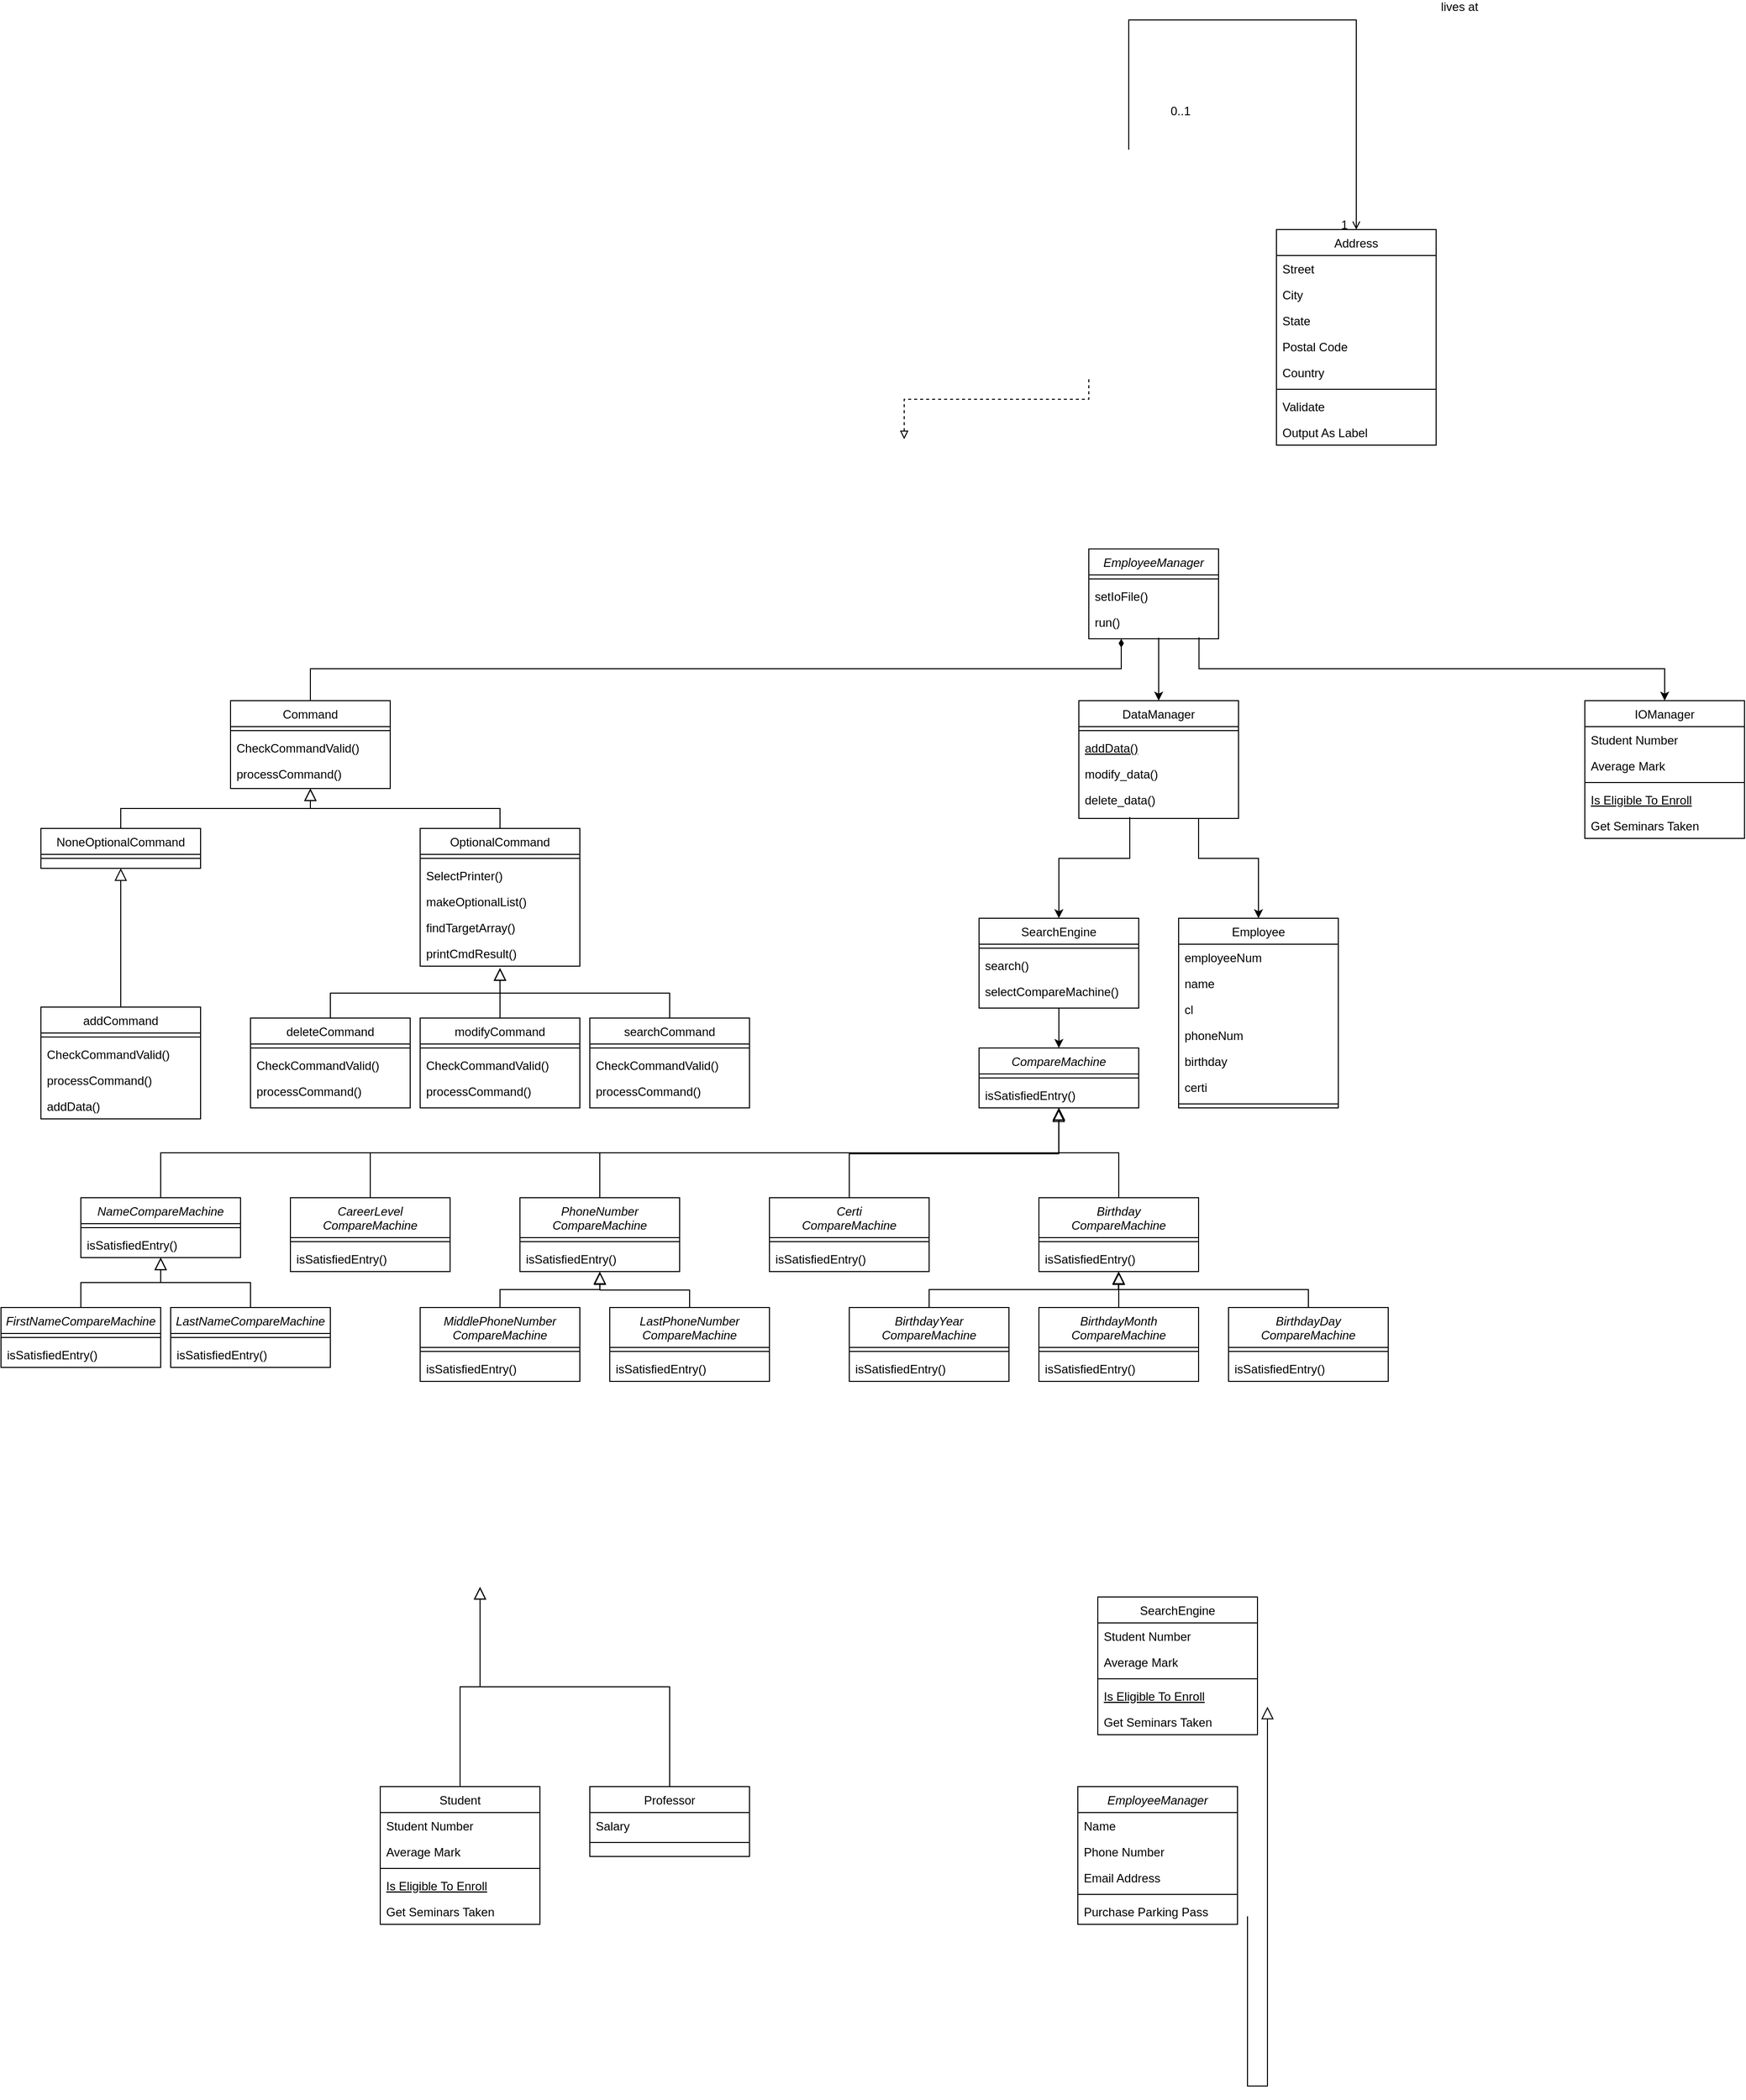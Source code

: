 <mxfile version="17.4.0" type="github">
  <diagram id="C5RBs43oDa-KdzZeNtuy" name="Page-1">
    <mxGraphModel dx="1916" dy="1925" grid="1" gridSize="10" guides="1" tooltips="1" connect="1" arrows="1" fold="1" page="1" pageScale="1" pageWidth="827" pageHeight="1169" math="0" shadow="0">
      <root>
        <mxCell id="WIyWlLk6GJQsqaUBKTNV-0" />
        <mxCell id="WIyWlLk6GJQsqaUBKTNV-1" parent="WIyWlLk6GJQsqaUBKTNV-0" />
        <mxCell id="zkfFHV4jXpPFQw0GAbJ--0" value="EmployeeManager" style="swimlane;fontStyle=2;align=center;verticalAlign=top;childLayout=stackLayout;horizontal=1;startSize=26;horizontalStack=0;resizeParent=1;resizeLast=0;collapsible=1;marginBottom=0;rounded=0;shadow=0;strokeWidth=1;" parent="WIyWlLk6GJQsqaUBKTNV-1" vertex="1">
          <mxGeometry x="330" y="30" width="130" height="90" as="geometry">
            <mxRectangle x="230" y="140" width="160" height="26" as="alternateBounds" />
          </mxGeometry>
        </mxCell>
        <mxCell id="zkfFHV4jXpPFQw0GAbJ--4" value="" style="line;html=1;strokeWidth=1;align=left;verticalAlign=middle;spacingTop=-1;spacingLeft=3;spacingRight=3;rotatable=0;labelPosition=right;points=[];portConstraint=eastwest;" parent="zkfFHV4jXpPFQw0GAbJ--0" vertex="1">
          <mxGeometry y="26" width="130" height="8" as="geometry" />
        </mxCell>
        <mxCell id="zkfFHV4jXpPFQw0GAbJ--5" value="setIoFile()" style="text;align=left;verticalAlign=top;spacingLeft=4;spacingRight=4;overflow=hidden;rotatable=0;points=[[0,0.5],[1,0.5]];portConstraint=eastwest;" parent="zkfFHV4jXpPFQw0GAbJ--0" vertex="1">
          <mxGeometry y="34" width="130" height="26" as="geometry" />
        </mxCell>
        <mxCell id="3yXJA0AE29DVSf2g3AmS-8" value="run()" style="text;align=left;verticalAlign=top;spacingLeft=4;spacingRight=4;overflow=hidden;rotatable=0;points=[[0,0.5],[1,0.5]];portConstraint=eastwest;" vertex="1" parent="zkfFHV4jXpPFQw0GAbJ--0">
          <mxGeometry y="60" width="130" height="26" as="geometry" />
        </mxCell>
        <mxCell id="zkfFHV4jXpPFQw0GAbJ--6" value="Command" style="swimlane;fontStyle=0;align=center;verticalAlign=top;childLayout=stackLayout;horizontal=1;startSize=26;horizontalStack=0;resizeParent=1;resizeLast=0;collapsible=1;marginBottom=0;rounded=0;shadow=0;strokeWidth=1;" parent="WIyWlLk6GJQsqaUBKTNV-1" vertex="1">
          <mxGeometry x="-530" y="182" width="160" height="88" as="geometry">
            <mxRectangle x="130" y="380" width="160" height="26" as="alternateBounds" />
          </mxGeometry>
        </mxCell>
        <mxCell id="zkfFHV4jXpPFQw0GAbJ--9" value="" style="line;html=1;strokeWidth=1;align=left;verticalAlign=middle;spacingTop=-1;spacingLeft=3;spacingRight=3;rotatable=0;labelPosition=right;points=[];portConstraint=eastwest;" parent="zkfFHV4jXpPFQw0GAbJ--6" vertex="1">
          <mxGeometry y="26" width="160" height="8" as="geometry" />
        </mxCell>
        <mxCell id="zkfFHV4jXpPFQw0GAbJ--10" value="CheckCommandValid()" style="text;align=left;verticalAlign=top;spacingLeft=4;spacingRight=4;overflow=hidden;rotatable=0;points=[[0,0.5],[1,0.5]];portConstraint=eastwest;fontStyle=0" parent="zkfFHV4jXpPFQw0GAbJ--6" vertex="1">
          <mxGeometry y="34" width="160" height="26" as="geometry" />
        </mxCell>
        <mxCell id="zkfFHV4jXpPFQw0GAbJ--11" value="processCommand()" style="text;align=left;verticalAlign=top;spacingLeft=4;spacingRight=4;overflow=hidden;rotatable=0;points=[[0,0.5],[1,0.5]];portConstraint=eastwest;" parent="zkfFHV4jXpPFQw0GAbJ--6" vertex="1">
          <mxGeometry y="60" width="160" height="26" as="geometry" />
        </mxCell>
        <mxCell id="zkfFHV4jXpPFQw0GAbJ--12" value="" style="endArrow=block;endSize=10;endFill=0;shadow=0;strokeWidth=1;rounded=0;edgeStyle=elbowEdgeStyle;elbow=vertical;" parent="WIyWlLk6GJQsqaUBKTNV-1" edge="1">
          <mxGeometry width="160" relative="1" as="geometry">
            <mxPoint x="489" y="1400" as="sourcePoint" />
            <mxPoint x="509" y="1190" as="targetPoint" />
            <Array as="points">
              <mxPoint x="169" y="1570" />
            </Array>
          </mxGeometry>
        </mxCell>
        <mxCell id="zkfFHV4jXpPFQw0GAbJ--16" value="" style="endArrow=diamondThin;endFill=1;shadow=0;strokeWidth=1;rounded=0;edgeStyle=elbowEdgeStyle;elbow=vertical;exitX=0.5;exitY=0;exitDx=0;exitDy=0;entryX=0.25;entryY=1;entryDx=0;entryDy=0;" parent="WIyWlLk6GJQsqaUBKTNV-1" source="zkfFHV4jXpPFQw0GAbJ--6" target="zkfFHV4jXpPFQw0GAbJ--0" edge="1">
          <mxGeometry width="160" relative="1" as="geometry">
            <mxPoint x="170" y="89" as="sourcePoint" />
            <mxPoint x="380" y="170" as="targetPoint" />
            <Array as="points">
              <mxPoint x="270" y="150" />
              <mxPoint x="400" y="180" />
            </Array>
          </mxGeometry>
        </mxCell>
        <mxCell id="zkfFHV4jXpPFQw0GAbJ--17" value="Address" style="swimlane;fontStyle=0;align=center;verticalAlign=top;childLayout=stackLayout;horizontal=1;startSize=26;horizontalStack=0;resizeParent=1;resizeLast=0;collapsible=1;marginBottom=0;rounded=0;shadow=0;strokeWidth=1;" parent="WIyWlLk6GJQsqaUBKTNV-1" vertex="1">
          <mxGeometry x="518" y="-290" width="160" height="216" as="geometry">
            <mxRectangle x="550" y="140" width="160" height="26" as="alternateBounds" />
          </mxGeometry>
        </mxCell>
        <mxCell id="zkfFHV4jXpPFQw0GAbJ--18" value="Street" style="text;align=left;verticalAlign=top;spacingLeft=4;spacingRight=4;overflow=hidden;rotatable=0;points=[[0,0.5],[1,0.5]];portConstraint=eastwest;" parent="zkfFHV4jXpPFQw0GAbJ--17" vertex="1">
          <mxGeometry y="26" width="160" height="26" as="geometry" />
        </mxCell>
        <mxCell id="zkfFHV4jXpPFQw0GAbJ--19" value="City" style="text;align=left;verticalAlign=top;spacingLeft=4;spacingRight=4;overflow=hidden;rotatable=0;points=[[0,0.5],[1,0.5]];portConstraint=eastwest;rounded=0;shadow=0;html=0;" parent="zkfFHV4jXpPFQw0GAbJ--17" vertex="1">
          <mxGeometry y="52" width="160" height="26" as="geometry" />
        </mxCell>
        <mxCell id="zkfFHV4jXpPFQw0GAbJ--20" value="State" style="text;align=left;verticalAlign=top;spacingLeft=4;spacingRight=4;overflow=hidden;rotatable=0;points=[[0,0.5],[1,0.5]];portConstraint=eastwest;rounded=0;shadow=0;html=0;" parent="zkfFHV4jXpPFQw0GAbJ--17" vertex="1">
          <mxGeometry y="78" width="160" height="26" as="geometry" />
        </mxCell>
        <mxCell id="zkfFHV4jXpPFQw0GAbJ--21" value="Postal Code" style="text;align=left;verticalAlign=top;spacingLeft=4;spacingRight=4;overflow=hidden;rotatable=0;points=[[0,0.5],[1,0.5]];portConstraint=eastwest;rounded=0;shadow=0;html=0;" parent="zkfFHV4jXpPFQw0GAbJ--17" vertex="1">
          <mxGeometry y="104" width="160" height="26" as="geometry" />
        </mxCell>
        <mxCell id="zkfFHV4jXpPFQw0GAbJ--22" value="Country" style="text;align=left;verticalAlign=top;spacingLeft=4;spacingRight=4;overflow=hidden;rotatable=0;points=[[0,0.5],[1,0.5]];portConstraint=eastwest;rounded=0;shadow=0;html=0;" parent="zkfFHV4jXpPFQw0GAbJ--17" vertex="1">
          <mxGeometry y="130" width="160" height="26" as="geometry" />
        </mxCell>
        <mxCell id="zkfFHV4jXpPFQw0GAbJ--23" value="" style="line;html=1;strokeWidth=1;align=left;verticalAlign=middle;spacingTop=-1;spacingLeft=3;spacingRight=3;rotatable=0;labelPosition=right;points=[];portConstraint=eastwest;" parent="zkfFHV4jXpPFQw0GAbJ--17" vertex="1">
          <mxGeometry y="156" width="160" height="8" as="geometry" />
        </mxCell>
        <mxCell id="zkfFHV4jXpPFQw0GAbJ--24" value="Validate" style="text;align=left;verticalAlign=top;spacingLeft=4;spacingRight=4;overflow=hidden;rotatable=0;points=[[0,0.5],[1,0.5]];portConstraint=eastwest;" parent="zkfFHV4jXpPFQw0GAbJ--17" vertex="1">
          <mxGeometry y="164" width="160" height="26" as="geometry" />
        </mxCell>
        <mxCell id="zkfFHV4jXpPFQw0GAbJ--25" value="Output As Label" style="text;align=left;verticalAlign=top;spacingLeft=4;spacingRight=4;overflow=hidden;rotatable=0;points=[[0,0.5],[1,0.5]];portConstraint=eastwest;" parent="zkfFHV4jXpPFQw0GAbJ--17" vertex="1">
          <mxGeometry y="190" width="160" height="26" as="geometry" />
        </mxCell>
        <mxCell id="zkfFHV4jXpPFQw0GAbJ--26" value="" style="endArrow=open;shadow=0;strokeWidth=1;rounded=0;endFill=1;edgeStyle=elbowEdgeStyle;elbow=vertical;" parent="WIyWlLk6GJQsqaUBKTNV-1" target="zkfFHV4jXpPFQw0GAbJ--17" edge="1">
          <mxGeometry x="0.5" y="41" relative="1" as="geometry">
            <mxPoint x="370" y="-370" as="sourcePoint" />
            <mxPoint x="550" y="-218" as="targetPoint" />
            <mxPoint x="-40" y="32" as="offset" />
            <Array as="points">
              <mxPoint x="470" y="-500" />
            </Array>
          </mxGeometry>
        </mxCell>
        <mxCell id="zkfFHV4jXpPFQw0GAbJ--27" value="0..1" style="resizable=0;align=left;verticalAlign=bottom;labelBackgroundColor=none;fontSize=12;" parent="zkfFHV4jXpPFQw0GAbJ--26" connectable="0" vertex="1">
          <mxGeometry x="-1" relative="1" as="geometry">
            <mxPoint x="40" y="-30" as="offset" />
          </mxGeometry>
        </mxCell>
        <mxCell id="zkfFHV4jXpPFQw0GAbJ--28" value="1" style="resizable=0;align=right;verticalAlign=bottom;labelBackgroundColor=none;fontSize=12;" parent="zkfFHV4jXpPFQw0GAbJ--26" connectable="0" vertex="1">
          <mxGeometry x="1" relative="1" as="geometry">
            <mxPoint x="-7" y="4" as="offset" />
          </mxGeometry>
        </mxCell>
        <mxCell id="zkfFHV4jXpPFQw0GAbJ--29" value="lives at" style="text;html=1;resizable=0;points=[];;align=center;verticalAlign=middle;labelBackgroundColor=none;rounded=0;shadow=0;strokeWidth=1;fontSize=12;" parent="zkfFHV4jXpPFQw0GAbJ--26" vertex="1" connectable="0">
          <mxGeometry x="0.5" y="49" relative="1" as="geometry">
            <mxPoint x="54" y="-81" as="offset" />
          </mxGeometry>
        </mxCell>
        <mxCell id="3yXJA0AE29DVSf2g3AmS-0" value="EmployeeManager" style="swimlane;fontStyle=2;align=center;verticalAlign=top;childLayout=stackLayout;horizontal=1;startSize=26;horizontalStack=0;resizeParent=1;resizeLast=0;collapsible=1;marginBottom=0;rounded=0;shadow=0;strokeWidth=1;" vertex="1" parent="WIyWlLk6GJQsqaUBKTNV-1">
          <mxGeometry x="319" y="1270" width="160" height="138" as="geometry">
            <mxRectangle x="230" y="140" width="160" height="26" as="alternateBounds" />
          </mxGeometry>
        </mxCell>
        <mxCell id="3yXJA0AE29DVSf2g3AmS-1" value="Name" style="text;align=left;verticalAlign=top;spacingLeft=4;spacingRight=4;overflow=hidden;rotatable=0;points=[[0,0.5],[1,0.5]];portConstraint=eastwest;" vertex="1" parent="3yXJA0AE29DVSf2g3AmS-0">
          <mxGeometry y="26" width="160" height="26" as="geometry" />
        </mxCell>
        <mxCell id="3yXJA0AE29DVSf2g3AmS-2" value="Phone Number" style="text;align=left;verticalAlign=top;spacingLeft=4;spacingRight=4;overflow=hidden;rotatable=0;points=[[0,0.5],[1,0.5]];portConstraint=eastwest;rounded=0;shadow=0;html=0;" vertex="1" parent="3yXJA0AE29DVSf2g3AmS-0">
          <mxGeometry y="52" width="160" height="26" as="geometry" />
        </mxCell>
        <mxCell id="3yXJA0AE29DVSf2g3AmS-3" value="Email Address" style="text;align=left;verticalAlign=top;spacingLeft=4;spacingRight=4;overflow=hidden;rotatable=0;points=[[0,0.5],[1,0.5]];portConstraint=eastwest;rounded=0;shadow=0;html=0;" vertex="1" parent="3yXJA0AE29DVSf2g3AmS-0">
          <mxGeometry y="78" width="160" height="26" as="geometry" />
        </mxCell>
        <mxCell id="3yXJA0AE29DVSf2g3AmS-4" value="" style="line;html=1;strokeWidth=1;align=left;verticalAlign=middle;spacingTop=-1;spacingLeft=3;spacingRight=3;rotatable=0;labelPosition=right;points=[];portConstraint=eastwest;" vertex="1" parent="3yXJA0AE29DVSf2g3AmS-0">
          <mxGeometry y="104" width="160" height="8" as="geometry" />
        </mxCell>
        <mxCell id="3yXJA0AE29DVSf2g3AmS-5" value="Purchase Parking Pass" style="text;align=left;verticalAlign=top;spacingLeft=4;spacingRight=4;overflow=hidden;rotatable=0;points=[[0,0.5],[1,0.5]];portConstraint=eastwest;" vertex="1" parent="3yXJA0AE29DVSf2g3AmS-0">
          <mxGeometry y="112" width="160" height="26" as="geometry" />
        </mxCell>
        <mxCell id="3yXJA0AE29DVSf2g3AmS-9" value="Student" style="swimlane;fontStyle=0;align=center;verticalAlign=top;childLayout=stackLayout;horizontal=1;startSize=26;horizontalStack=0;resizeParent=1;resizeLast=0;collapsible=1;marginBottom=0;rounded=0;shadow=0;strokeWidth=1;" vertex="1" parent="WIyWlLk6GJQsqaUBKTNV-1">
          <mxGeometry x="-380" y="1270" width="160" height="138" as="geometry">
            <mxRectangle x="130" y="380" width="160" height="26" as="alternateBounds" />
          </mxGeometry>
        </mxCell>
        <mxCell id="3yXJA0AE29DVSf2g3AmS-10" value="Student Number" style="text;align=left;verticalAlign=top;spacingLeft=4;spacingRight=4;overflow=hidden;rotatable=0;points=[[0,0.5],[1,0.5]];portConstraint=eastwest;" vertex="1" parent="3yXJA0AE29DVSf2g3AmS-9">
          <mxGeometry y="26" width="160" height="26" as="geometry" />
        </mxCell>
        <mxCell id="3yXJA0AE29DVSf2g3AmS-11" value="Average Mark" style="text;align=left;verticalAlign=top;spacingLeft=4;spacingRight=4;overflow=hidden;rotatable=0;points=[[0,0.5],[1,0.5]];portConstraint=eastwest;rounded=0;shadow=0;html=0;" vertex="1" parent="3yXJA0AE29DVSf2g3AmS-9">
          <mxGeometry y="52" width="160" height="26" as="geometry" />
        </mxCell>
        <mxCell id="3yXJA0AE29DVSf2g3AmS-12" value="" style="line;html=1;strokeWidth=1;align=left;verticalAlign=middle;spacingTop=-1;spacingLeft=3;spacingRight=3;rotatable=0;labelPosition=right;points=[];portConstraint=eastwest;" vertex="1" parent="3yXJA0AE29DVSf2g3AmS-9">
          <mxGeometry y="78" width="160" height="8" as="geometry" />
        </mxCell>
        <mxCell id="3yXJA0AE29DVSf2g3AmS-13" value="Is Eligible To Enroll" style="text;align=left;verticalAlign=top;spacingLeft=4;spacingRight=4;overflow=hidden;rotatable=0;points=[[0,0.5],[1,0.5]];portConstraint=eastwest;fontStyle=4" vertex="1" parent="3yXJA0AE29DVSf2g3AmS-9">
          <mxGeometry y="86" width="160" height="26" as="geometry" />
        </mxCell>
        <mxCell id="3yXJA0AE29DVSf2g3AmS-14" value="Get Seminars Taken" style="text;align=left;verticalAlign=top;spacingLeft=4;spacingRight=4;overflow=hidden;rotatable=0;points=[[0,0.5],[1,0.5]];portConstraint=eastwest;" vertex="1" parent="3yXJA0AE29DVSf2g3AmS-9">
          <mxGeometry y="112" width="160" height="26" as="geometry" />
        </mxCell>
        <mxCell id="3yXJA0AE29DVSf2g3AmS-15" value="" style="endArrow=block;endSize=10;endFill=0;shadow=0;strokeWidth=1;rounded=0;edgeStyle=elbowEdgeStyle;elbow=vertical;" edge="1" parent="WIyWlLk6GJQsqaUBKTNV-1" source="3yXJA0AE29DVSf2g3AmS-9">
          <mxGeometry width="160" relative="1" as="geometry">
            <mxPoint x="-300" y="1113" as="sourcePoint" />
            <mxPoint x="-280" y="1070" as="targetPoint" />
          </mxGeometry>
        </mxCell>
        <mxCell id="3yXJA0AE29DVSf2g3AmS-16" value="Professor" style="swimlane;fontStyle=0;align=center;verticalAlign=top;childLayout=stackLayout;horizontal=1;startSize=26;horizontalStack=0;resizeParent=1;resizeLast=0;collapsible=1;marginBottom=0;rounded=0;shadow=0;strokeWidth=1;" vertex="1" parent="WIyWlLk6GJQsqaUBKTNV-1">
          <mxGeometry x="-170" y="1270" width="160" height="70" as="geometry">
            <mxRectangle x="340" y="380" width="170" height="26" as="alternateBounds" />
          </mxGeometry>
        </mxCell>
        <mxCell id="3yXJA0AE29DVSf2g3AmS-17" value="Salary" style="text;align=left;verticalAlign=top;spacingLeft=4;spacingRight=4;overflow=hidden;rotatable=0;points=[[0,0.5],[1,0.5]];portConstraint=eastwest;" vertex="1" parent="3yXJA0AE29DVSf2g3AmS-16">
          <mxGeometry y="26" width="160" height="26" as="geometry" />
        </mxCell>
        <mxCell id="3yXJA0AE29DVSf2g3AmS-18" value="" style="line;html=1;strokeWidth=1;align=left;verticalAlign=middle;spacingTop=-1;spacingLeft=3;spacingRight=3;rotatable=0;labelPosition=right;points=[];portConstraint=eastwest;" vertex="1" parent="3yXJA0AE29DVSf2g3AmS-16">
          <mxGeometry y="52" width="160" height="8" as="geometry" />
        </mxCell>
        <mxCell id="3yXJA0AE29DVSf2g3AmS-19" value="" style="endArrow=block;endSize=10;endFill=0;shadow=0;strokeWidth=1;rounded=0;edgeStyle=elbowEdgeStyle;elbow=vertical;" edge="1" parent="WIyWlLk6GJQsqaUBKTNV-1" source="3yXJA0AE29DVSf2g3AmS-16">
          <mxGeometry width="160" relative="1" as="geometry">
            <mxPoint x="-290" y="1283" as="sourcePoint" />
            <mxPoint x="-280" y="1070" as="targetPoint" />
          </mxGeometry>
        </mxCell>
        <mxCell id="PLGEeOK_GL-T7CZXB95h-0" value="IOManager" style="swimlane;fontStyle=0;align=center;verticalAlign=top;childLayout=stackLayout;horizontal=1;startSize=26;horizontalStack=0;resizeParent=1;resizeLast=0;collapsible=1;marginBottom=0;rounded=0;shadow=0;strokeWidth=1;" vertex="1" parent="WIyWlLk6GJQsqaUBKTNV-1">
          <mxGeometry x="827" y="182" width="160" height="138" as="geometry">
            <mxRectangle x="130" y="380" width="160" height="26" as="alternateBounds" />
          </mxGeometry>
        </mxCell>
        <mxCell id="PLGEeOK_GL-T7CZXB95h-1" value="Student Number" style="text;align=left;verticalAlign=top;spacingLeft=4;spacingRight=4;overflow=hidden;rotatable=0;points=[[0,0.5],[1,0.5]];portConstraint=eastwest;" vertex="1" parent="PLGEeOK_GL-T7CZXB95h-0">
          <mxGeometry y="26" width="160" height="26" as="geometry" />
        </mxCell>
        <mxCell id="PLGEeOK_GL-T7CZXB95h-2" value="Average Mark" style="text;align=left;verticalAlign=top;spacingLeft=4;spacingRight=4;overflow=hidden;rotatable=0;points=[[0,0.5],[1,0.5]];portConstraint=eastwest;rounded=0;shadow=0;html=0;" vertex="1" parent="PLGEeOK_GL-T7CZXB95h-0">
          <mxGeometry y="52" width="160" height="26" as="geometry" />
        </mxCell>
        <mxCell id="PLGEeOK_GL-T7CZXB95h-3" value="" style="line;html=1;strokeWidth=1;align=left;verticalAlign=middle;spacingTop=-1;spacingLeft=3;spacingRight=3;rotatable=0;labelPosition=right;points=[];portConstraint=eastwest;" vertex="1" parent="PLGEeOK_GL-T7CZXB95h-0">
          <mxGeometry y="78" width="160" height="8" as="geometry" />
        </mxCell>
        <mxCell id="PLGEeOK_GL-T7CZXB95h-4" value="Is Eligible To Enroll" style="text;align=left;verticalAlign=top;spacingLeft=4;spacingRight=4;overflow=hidden;rotatable=0;points=[[0,0.5],[1,0.5]];portConstraint=eastwest;fontStyle=4" vertex="1" parent="PLGEeOK_GL-T7CZXB95h-0">
          <mxGeometry y="86" width="160" height="26" as="geometry" />
        </mxCell>
        <mxCell id="PLGEeOK_GL-T7CZXB95h-5" value="Get Seminars Taken" style="text;align=left;verticalAlign=top;spacingLeft=4;spacingRight=4;overflow=hidden;rotatable=0;points=[[0,0.5],[1,0.5]];portConstraint=eastwest;" vertex="1" parent="PLGEeOK_GL-T7CZXB95h-0">
          <mxGeometry y="112" width="160" height="26" as="geometry" />
        </mxCell>
        <mxCell id="PLGEeOK_GL-T7CZXB95h-6" value="DataManager" style="swimlane;fontStyle=0;align=center;verticalAlign=top;childLayout=stackLayout;horizontal=1;startSize=26;horizontalStack=0;resizeParent=1;resizeLast=0;collapsible=1;marginBottom=0;rounded=0;shadow=0;strokeWidth=1;" vertex="1" parent="WIyWlLk6GJQsqaUBKTNV-1">
          <mxGeometry x="320" y="182" width="160" height="118" as="geometry">
            <mxRectangle x="130" y="380" width="160" height="26" as="alternateBounds" />
          </mxGeometry>
        </mxCell>
        <mxCell id="PLGEeOK_GL-T7CZXB95h-9" value="" style="line;html=1;strokeWidth=1;align=left;verticalAlign=middle;spacingTop=-1;spacingLeft=3;spacingRight=3;rotatable=0;labelPosition=right;points=[];portConstraint=eastwest;" vertex="1" parent="PLGEeOK_GL-T7CZXB95h-6">
          <mxGeometry y="26" width="160" height="8" as="geometry" />
        </mxCell>
        <mxCell id="PLGEeOK_GL-T7CZXB95h-10" value="addData()" style="text;align=left;verticalAlign=top;spacingLeft=4;spacingRight=4;overflow=hidden;rotatable=0;points=[[0,0.5],[1,0.5]];portConstraint=eastwest;fontStyle=4" vertex="1" parent="PLGEeOK_GL-T7CZXB95h-6">
          <mxGeometry y="34" width="160" height="26" as="geometry" />
        </mxCell>
        <mxCell id="PLGEeOK_GL-T7CZXB95h-11" value="modify_data()" style="text;align=left;verticalAlign=top;spacingLeft=4;spacingRight=4;overflow=hidden;rotatable=0;points=[[0,0.5],[1,0.5]];portConstraint=eastwest;" vertex="1" parent="PLGEeOK_GL-T7CZXB95h-6">
          <mxGeometry y="60" width="160" height="26" as="geometry" />
        </mxCell>
        <mxCell id="PLGEeOK_GL-T7CZXB95h-89" value="delete_data()" style="text;align=left;verticalAlign=top;spacingLeft=4;spacingRight=4;overflow=hidden;rotatable=0;points=[[0,0.5],[1,0.5]];portConstraint=eastwest;" vertex="1" parent="PLGEeOK_GL-T7CZXB95h-6">
          <mxGeometry y="86" width="160" height="26" as="geometry" />
        </mxCell>
        <mxCell id="PLGEeOK_GL-T7CZXB95h-12" value="" style="endArrow=block;endFill=0;shadow=0;strokeWidth=1;rounded=0;edgeStyle=elbowEdgeStyle;elbow=vertical;dashed=1;exitX=0.5;exitY=1;exitDx=0;exitDy=0;entryX=0.5;entryY=0;entryDx=0;entryDy=0;" edge="1" parent="WIyWlLk6GJQsqaUBKTNV-1">
          <mxGeometry width="160" relative="1" as="geometry">
            <mxPoint x="330" y="-140" as="sourcePoint" />
            <mxPoint x="145" y="-80" as="targetPoint" />
            <Array as="points">
              <mxPoint x="235" y="-120" />
              <mxPoint x="205" y="-70" />
              <mxPoint x="335" y="-90" />
            </Array>
          </mxGeometry>
        </mxCell>
        <mxCell id="PLGEeOK_GL-T7CZXB95h-17" value="" style="endArrow=classic;endFill=1;shadow=0;strokeWidth=1;rounded=0;edgeStyle=elbowEdgeStyle;elbow=vertical;entryX=0.5;entryY=0;entryDx=0;entryDy=0;" edge="1" parent="WIyWlLk6GJQsqaUBKTNV-1" target="PLGEeOK_GL-T7CZXB95h-6">
          <mxGeometry width="160" relative="1" as="geometry">
            <mxPoint x="400" y="119" as="sourcePoint" />
            <mxPoint x="180" y="192" as="targetPoint" />
            <Array as="points">
              <mxPoint x="230" y="150" />
              <mxPoint x="410" y="190" />
            </Array>
          </mxGeometry>
        </mxCell>
        <mxCell id="PLGEeOK_GL-T7CZXB95h-18" value="" style="endArrow=classic;endFill=1;shadow=0;strokeWidth=1;rounded=0;edgeStyle=elbowEdgeStyle;elbow=vertical;entryX=0.5;entryY=0;entryDx=0;entryDy=0;exitX=0.849;exitY=1.103;exitDx=0;exitDy=0;exitPerimeter=0;" edge="1" parent="WIyWlLk6GJQsqaUBKTNV-1" source="3yXJA0AE29DVSf2g3AmS-8" target="PLGEeOK_GL-T7CZXB95h-0">
          <mxGeometry width="160" relative="1" as="geometry">
            <mxPoint x="372.5" y="130" as="sourcePoint" />
            <mxPoint x="180" y="192" as="targetPoint" />
            <Array as="points">
              <mxPoint x="550" y="150" />
              <mxPoint x="410" y="190" />
            </Array>
          </mxGeometry>
        </mxCell>
        <mxCell id="PLGEeOK_GL-T7CZXB95h-19" value="SearchEngine" style="swimlane;fontStyle=0;align=center;verticalAlign=top;childLayout=stackLayout;horizontal=1;startSize=26;horizontalStack=0;resizeParent=1;resizeLast=0;collapsible=1;marginBottom=0;rounded=0;shadow=0;strokeWidth=1;" vertex="1" parent="WIyWlLk6GJQsqaUBKTNV-1">
          <mxGeometry x="220" y="400" width="160" height="90" as="geometry">
            <mxRectangle x="130" y="380" width="160" height="26" as="alternateBounds" />
          </mxGeometry>
        </mxCell>
        <mxCell id="PLGEeOK_GL-T7CZXB95h-22" value="" style="line;html=1;strokeWidth=1;align=left;verticalAlign=middle;spacingTop=-1;spacingLeft=3;spacingRight=3;rotatable=0;labelPosition=right;points=[];portConstraint=eastwest;" vertex="1" parent="PLGEeOK_GL-T7CZXB95h-19">
          <mxGeometry y="26" width="160" height="8" as="geometry" />
        </mxCell>
        <mxCell id="PLGEeOK_GL-T7CZXB95h-23" value="search()" style="text;align=left;verticalAlign=top;spacingLeft=4;spacingRight=4;overflow=hidden;rotatable=0;points=[[0,0.5],[1,0.5]];portConstraint=eastwest;fontStyle=0" vertex="1" parent="PLGEeOK_GL-T7CZXB95h-19">
          <mxGeometry y="34" width="160" height="26" as="geometry" />
        </mxCell>
        <mxCell id="PLGEeOK_GL-T7CZXB95h-24" value="selectCompareMachine()" style="text;align=left;verticalAlign=top;spacingLeft=4;spacingRight=4;overflow=hidden;rotatable=0;points=[[0,0.5],[1,0.5]];portConstraint=eastwest;" vertex="1" parent="PLGEeOK_GL-T7CZXB95h-19">
          <mxGeometry y="60" width="160" height="26" as="geometry" />
        </mxCell>
        <mxCell id="PLGEeOK_GL-T7CZXB95h-25" value="Employee" style="swimlane;fontStyle=0;align=center;verticalAlign=top;childLayout=stackLayout;horizontal=1;startSize=26;horizontalStack=0;resizeParent=1;resizeLast=0;collapsible=1;marginBottom=0;rounded=0;shadow=0;strokeWidth=1;" vertex="1" parent="WIyWlLk6GJQsqaUBKTNV-1">
          <mxGeometry x="420" y="400" width="160" height="190" as="geometry">
            <mxRectangle x="130" y="380" width="160" height="26" as="alternateBounds" />
          </mxGeometry>
        </mxCell>
        <mxCell id="PLGEeOK_GL-T7CZXB95h-26" value="employeeNum" style="text;align=left;verticalAlign=top;spacingLeft=4;spacingRight=4;overflow=hidden;rotatable=0;points=[[0,0.5],[1,0.5]];portConstraint=eastwest;" vertex="1" parent="PLGEeOK_GL-T7CZXB95h-25">
          <mxGeometry y="26" width="160" height="26" as="geometry" />
        </mxCell>
        <mxCell id="PLGEeOK_GL-T7CZXB95h-27" value="name" style="text;align=left;verticalAlign=top;spacingLeft=4;spacingRight=4;overflow=hidden;rotatable=0;points=[[0,0.5],[1,0.5]];portConstraint=eastwest;rounded=0;shadow=0;html=0;" vertex="1" parent="PLGEeOK_GL-T7CZXB95h-25">
          <mxGeometry y="52" width="160" height="26" as="geometry" />
        </mxCell>
        <mxCell id="PLGEeOK_GL-T7CZXB95h-145" value="cl" style="text;align=left;verticalAlign=top;spacingLeft=4;spacingRight=4;overflow=hidden;rotatable=0;points=[[0,0.5],[1,0.5]];portConstraint=eastwest;rounded=0;shadow=0;html=0;" vertex="1" parent="PLGEeOK_GL-T7CZXB95h-25">
          <mxGeometry y="78" width="160" height="26" as="geometry" />
        </mxCell>
        <mxCell id="PLGEeOK_GL-T7CZXB95h-146" value="phoneNum" style="text;align=left;verticalAlign=top;spacingLeft=4;spacingRight=4;overflow=hidden;rotatable=0;points=[[0,0.5],[1,0.5]];portConstraint=eastwest;rounded=0;shadow=0;html=0;" vertex="1" parent="PLGEeOK_GL-T7CZXB95h-25">
          <mxGeometry y="104" width="160" height="26" as="geometry" />
        </mxCell>
        <mxCell id="PLGEeOK_GL-T7CZXB95h-147" value="birthday" style="text;align=left;verticalAlign=top;spacingLeft=4;spacingRight=4;overflow=hidden;rotatable=0;points=[[0,0.5],[1,0.5]];portConstraint=eastwest;rounded=0;shadow=0;html=0;" vertex="1" parent="PLGEeOK_GL-T7CZXB95h-25">
          <mxGeometry y="130" width="160" height="26" as="geometry" />
        </mxCell>
        <mxCell id="PLGEeOK_GL-T7CZXB95h-148" value="certi" style="text;align=left;verticalAlign=top;spacingLeft=4;spacingRight=4;overflow=hidden;rotatable=0;points=[[0,0.5],[1,0.5]];portConstraint=eastwest;rounded=0;shadow=0;html=0;" vertex="1" parent="PLGEeOK_GL-T7CZXB95h-25">
          <mxGeometry y="156" width="160" height="26" as="geometry" />
        </mxCell>
        <mxCell id="PLGEeOK_GL-T7CZXB95h-28" value="" style="line;html=1;strokeWidth=1;align=left;verticalAlign=middle;spacingTop=-1;spacingLeft=3;spacingRight=3;rotatable=0;labelPosition=right;points=[];portConstraint=eastwest;" vertex="1" parent="PLGEeOK_GL-T7CZXB95h-25">
          <mxGeometry y="182" width="160" height="8" as="geometry" />
        </mxCell>
        <mxCell id="PLGEeOK_GL-T7CZXB95h-31" value="NoneOptionalCommand" style="swimlane;fontStyle=0;align=center;verticalAlign=top;childLayout=stackLayout;horizontal=1;startSize=26;horizontalStack=0;resizeParent=1;resizeLast=0;collapsible=1;marginBottom=0;rounded=0;shadow=0;strokeWidth=1;" vertex="1" parent="WIyWlLk6GJQsqaUBKTNV-1">
          <mxGeometry x="-720" y="310" width="160" height="40" as="geometry">
            <mxRectangle x="130" y="380" width="160" height="26" as="alternateBounds" />
          </mxGeometry>
        </mxCell>
        <mxCell id="PLGEeOK_GL-T7CZXB95h-34" value="" style="line;html=1;strokeWidth=1;align=left;verticalAlign=middle;spacingTop=-1;spacingLeft=3;spacingRight=3;rotatable=0;labelPosition=right;points=[];portConstraint=eastwest;" vertex="1" parent="PLGEeOK_GL-T7CZXB95h-31">
          <mxGeometry y="26" width="160" height="8" as="geometry" />
        </mxCell>
        <mxCell id="PLGEeOK_GL-T7CZXB95h-37" value="OptionalCommand" style="swimlane;fontStyle=0;align=center;verticalAlign=top;childLayout=stackLayout;horizontal=1;startSize=26;horizontalStack=0;resizeParent=1;resizeLast=0;collapsible=1;marginBottom=0;rounded=0;shadow=0;strokeWidth=1;" vertex="1" parent="WIyWlLk6GJQsqaUBKTNV-1">
          <mxGeometry x="-340" y="310" width="160" height="138" as="geometry">
            <mxRectangle x="130" y="380" width="160" height="26" as="alternateBounds" />
          </mxGeometry>
        </mxCell>
        <mxCell id="PLGEeOK_GL-T7CZXB95h-40" value="" style="line;html=1;strokeWidth=1;align=left;verticalAlign=middle;spacingTop=-1;spacingLeft=3;spacingRight=3;rotatable=0;labelPosition=right;points=[];portConstraint=eastwest;" vertex="1" parent="PLGEeOK_GL-T7CZXB95h-37">
          <mxGeometry y="26" width="160" height="8" as="geometry" />
        </mxCell>
        <mxCell id="PLGEeOK_GL-T7CZXB95h-41" value="SelectPrinter()" style="text;align=left;verticalAlign=top;spacingLeft=4;spacingRight=4;overflow=hidden;rotatable=0;points=[[0,0.5],[1,0.5]];portConstraint=eastwest;fontStyle=0" vertex="1" parent="PLGEeOK_GL-T7CZXB95h-37">
          <mxGeometry y="34" width="160" height="26" as="geometry" />
        </mxCell>
        <mxCell id="PLGEeOK_GL-T7CZXB95h-42" value="makeOptionalList()" style="text;align=left;verticalAlign=top;spacingLeft=4;spacingRight=4;overflow=hidden;rotatable=0;points=[[0,0.5],[1,0.5]];portConstraint=eastwest;" vertex="1" parent="PLGEeOK_GL-T7CZXB95h-37">
          <mxGeometry y="60" width="160" height="26" as="geometry" />
        </mxCell>
        <mxCell id="PLGEeOK_GL-T7CZXB95h-45" value="findTargetArray()" style="text;align=left;verticalAlign=top;spacingLeft=4;spacingRight=4;overflow=hidden;rotatable=0;points=[[0,0.5],[1,0.5]];portConstraint=eastwest;" vertex="1" parent="PLGEeOK_GL-T7CZXB95h-37">
          <mxGeometry y="86" width="160" height="26" as="geometry" />
        </mxCell>
        <mxCell id="PLGEeOK_GL-T7CZXB95h-46" value="printCmdResult()" style="text;align=left;verticalAlign=top;spacingLeft=4;spacingRight=4;overflow=hidden;rotatable=0;points=[[0,0.5],[1,0.5]];portConstraint=eastwest;" vertex="1" parent="PLGEeOK_GL-T7CZXB95h-37">
          <mxGeometry y="112" width="160" height="26" as="geometry" />
        </mxCell>
        <mxCell id="PLGEeOK_GL-T7CZXB95h-47" value="" style="endArrow=block;endSize=10;endFill=0;shadow=0;strokeWidth=1;rounded=0;edgeStyle=elbowEdgeStyle;elbow=vertical;entryX=0.5;entryY=1;entryDx=0;entryDy=0;exitX=0.5;exitY=0;exitDx=0;exitDy=0;" edge="1" parent="WIyWlLk6GJQsqaUBKTNV-1" source="PLGEeOK_GL-T7CZXB95h-31" target="zkfFHV4jXpPFQw0GAbJ--6">
          <mxGeometry width="160" relative="1" as="geometry">
            <mxPoint x="130" y="800" as="sourcePoint" />
            <mxPoint x="150" y="590" as="targetPoint" />
          </mxGeometry>
        </mxCell>
        <mxCell id="PLGEeOK_GL-T7CZXB95h-48" value="" style="endArrow=block;endSize=10;endFill=0;shadow=0;strokeWidth=1;rounded=0;edgeStyle=elbowEdgeStyle;elbow=vertical;exitX=0.5;exitY=0;exitDx=0;exitDy=0;" edge="1" parent="WIyWlLk6GJQsqaUBKTNV-1" source="PLGEeOK_GL-T7CZXB95h-37">
          <mxGeometry width="160" relative="1" as="geometry">
            <mxPoint x="-560" y="320" as="sourcePoint" />
            <mxPoint x="-450" y="270" as="targetPoint" />
          </mxGeometry>
        </mxCell>
        <mxCell id="PLGEeOK_GL-T7CZXB95h-49" value="SearchEngine" style="swimlane;fontStyle=0;align=center;verticalAlign=top;childLayout=stackLayout;horizontal=1;startSize=26;horizontalStack=0;resizeParent=1;resizeLast=0;collapsible=1;marginBottom=0;rounded=0;shadow=0;strokeWidth=1;" vertex="1" parent="WIyWlLk6GJQsqaUBKTNV-1">
          <mxGeometry x="339" y="1080" width="160" height="138" as="geometry">
            <mxRectangle x="130" y="380" width="160" height="26" as="alternateBounds" />
          </mxGeometry>
        </mxCell>
        <mxCell id="PLGEeOK_GL-T7CZXB95h-50" value="Student Number" style="text;align=left;verticalAlign=top;spacingLeft=4;spacingRight=4;overflow=hidden;rotatable=0;points=[[0,0.5],[1,0.5]];portConstraint=eastwest;" vertex="1" parent="PLGEeOK_GL-T7CZXB95h-49">
          <mxGeometry y="26" width="160" height="26" as="geometry" />
        </mxCell>
        <mxCell id="PLGEeOK_GL-T7CZXB95h-51" value="Average Mark" style="text;align=left;verticalAlign=top;spacingLeft=4;spacingRight=4;overflow=hidden;rotatable=0;points=[[0,0.5],[1,0.5]];portConstraint=eastwest;rounded=0;shadow=0;html=0;" vertex="1" parent="PLGEeOK_GL-T7CZXB95h-49">
          <mxGeometry y="52" width="160" height="26" as="geometry" />
        </mxCell>
        <mxCell id="PLGEeOK_GL-T7CZXB95h-52" value="" style="line;html=1;strokeWidth=1;align=left;verticalAlign=middle;spacingTop=-1;spacingLeft=3;spacingRight=3;rotatable=0;labelPosition=right;points=[];portConstraint=eastwest;" vertex="1" parent="PLGEeOK_GL-T7CZXB95h-49">
          <mxGeometry y="78" width="160" height="8" as="geometry" />
        </mxCell>
        <mxCell id="PLGEeOK_GL-T7CZXB95h-53" value="Is Eligible To Enroll" style="text;align=left;verticalAlign=top;spacingLeft=4;spacingRight=4;overflow=hidden;rotatable=0;points=[[0,0.5],[1,0.5]];portConstraint=eastwest;fontStyle=4" vertex="1" parent="PLGEeOK_GL-T7CZXB95h-49">
          <mxGeometry y="86" width="160" height="26" as="geometry" />
        </mxCell>
        <mxCell id="PLGEeOK_GL-T7CZXB95h-54" value="Get Seminars Taken" style="text;align=left;verticalAlign=top;spacingLeft=4;spacingRight=4;overflow=hidden;rotatable=0;points=[[0,0.5],[1,0.5]];portConstraint=eastwest;" vertex="1" parent="PLGEeOK_GL-T7CZXB95h-49">
          <mxGeometry y="112" width="160" height="26" as="geometry" />
        </mxCell>
        <mxCell id="PLGEeOK_GL-T7CZXB95h-55" value="addCommand" style="swimlane;fontStyle=0;align=center;verticalAlign=top;childLayout=stackLayout;horizontal=1;startSize=26;horizontalStack=0;resizeParent=1;resizeLast=0;collapsible=1;marginBottom=0;rounded=0;shadow=0;strokeWidth=1;" vertex="1" parent="WIyWlLk6GJQsqaUBKTNV-1">
          <mxGeometry x="-720" y="489" width="160" height="112" as="geometry">
            <mxRectangle x="130" y="380" width="160" height="26" as="alternateBounds" />
          </mxGeometry>
        </mxCell>
        <mxCell id="PLGEeOK_GL-T7CZXB95h-58" value="" style="line;html=1;strokeWidth=1;align=left;verticalAlign=middle;spacingTop=-1;spacingLeft=3;spacingRight=3;rotatable=0;labelPosition=right;points=[];portConstraint=eastwest;" vertex="1" parent="PLGEeOK_GL-T7CZXB95h-55">
          <mxGeometry y="26" width="160" height="8" as="geometry" />
        </mxCell>
        <mxCell id="PLGEeOK_GL-T7CZXB95h-68" value="CheckCommandValid()" style="text;align=left;verticalAlign=top;spacingLeft=4;spacingRight=4;overflow=hidden;rotatable=0;points=[[0,0.5],[1,0.5]];portConstraint=eastwest;" vertex="1" parent="PLGEeOK_GL-T7CZXB95h-55">
          <mxGeometry y="34" width="160" height="26" as="geometry" />
        </mxCell>
        <mxCell id="PLGEeOK_GL-T7CZXB95h-69" value="processCommand()" style="text;align=left;verticalAlign=top;spacingLeft=4;spacingRight=4;overflow=hidden;rotatable=0;points=[[0,0.5],[1,0.5]];portConstraint=eastwest;" vertex="1" parent="PLGEeOK_GL-T7CZXB95h-55">
          <mxGeometry y="60" width="160" height="26" as="geometry" />
        </mxCell>
        <mxCell id="PLGEeOK_GL-T7CZXB95h-59" value="addData()" style="text;align=left;verticalAlign=top;spacingLeft=4;spacingRight=4;overflow=hidden;rotatable=0;points=[[0,0.5],[1,0.5]];portConstraint=eastwest;fontStyle=0" vertex="1" parent="PLGEeOK_GL-T7CZXB95h-55">
          <mxGeometry y="86" width="160" height="26" as="geometry" />
        </mxCell>
        <mxCell id="PLGEeOK_GL-T7CZXB95h-61" value="deleteCommand" style="swimlane;fontStyle=0;align=center;verticalAlign=top;childLayout=stackLayout;horizontal=1;startSize=26;horizontalStack=0;resizeParent=1;resizeLast=0;collapsible=1;marginBottom=0;rounded=0;shadow=0;strokeWidth=1;" vertex="1" parent="WIyWlLk6GJQsqaUBKTNV-1">
          <mxGeometry x="-510" y="500" width="160" height="90" as="geometry">
            <mxRectangle x="130" y="380" width="160" height="26" as="alternateBounds" />
          </mxGeometry>
        </mxCell>
        <mxCell id="PLGEeOK_GL-T7CZXB95h-64" value="" style="line;html=1;strokeWidth=1;align=left;verticalAlign=middle;spacingTop=-1;spacingLeft=3;spacingRight=3;rotatable=0;labelPosition=right;points=[];portConstraint=eastwest;" vertex="1" parent="PLGEeOK_GL-T7CZXB95h-61">
          <mxGeometry y="26" width="160" height="8" as="geometry" />
        </mxCell>
        <mxCell id="PLGEeOK_GL-T7CZXB95h-66" value="CheckCommandValid()" style="text;align=left;verticalAlign=top;spacingLeft=4;spacingRight=4;overflow=hidden;rotatable=0;points=[[0,0.5],[1,0.5]];portConstraint=eastwest;" vertex="1" parent="PLGEeOK_GL-T7CZXB95h-61">
          <mxGeometry y="34" width="160" height="26" as="geometry" />
        </mxCell>
        <mxCell id="PLGEeOK_GL-T7CZXB95h-67" value="processCommand()" style="text;align=left;verticalAlign=top;spacingLeft=4;spacingRight=4;overflow=hidden;rotatable=0;points=[[0,0.5],[1,0.5]];portConstraint=eastwest;" vertex="1" parent="PLGEeOK_GL-T7CZXB95h-61">
          <mxGeometry y="60" width="160" height="26" as="geometry" />
        </mxCell>
        <mxCell id="PLGEeOK_GL-T7CZXB95h-70" value="modifyCommand" style="swimlane;fontStyle=0;align=center;verticalAlign=top;childLayout=stackLayout;horizontal=1;startSize=26;horizontalStack=0;resizeParent=1;resizeLast=0;collapsible=1;marginBottom=0;rounded=0;shadow=0;strokeWidth=1;" vertex="1" parent="WIyWlLk6GJQsqaUBKTNV-1">
          <mxGeometry x="-340" y="500" width="160" height="90" as="geometry">
            <mxRectangle x="130" y="380" width="160" height="26" as="alternateBounds" />
          </mxGeometry>
        </mxCell>
        <mxCell id="PLGEeOK_GL-T7CZXB95h-71" value="" style="line;html=1;strokeWidth=1;align=left;verticalAlign=middle;spacingTop=-1;spacingLeft=3;spacingRight=3;rotatable=0;labelPosition=right;points=[];portConstraint=eastwest;" vertex="1" parent="PLGEeOK_GL-T7CZXB95h-70">
          <mxGeometry y="26" width="160" height="8" as="geometry" />
        </mxCell>
        <mxCell id="PLGEeOK_GL-T7CZXB95h-72" value="CheckCommandValid()" style="text;align=left;verticalAlign=top;spacingLeft=4;spacingRight=4;overflow=hidden;rotatable=0;points=[[0,0.5],[1,0.5]];portConstraint=eastwest;" vertex="1" parent="PLGEeOK_GL-T7CZXB95h-70">
          <mxGeometry y="34" width="160" height="26" as="geometry" />
        </mxCell>
        <mxCell id="PLGEeOK_GL-T7CZXB95h-73" value="processCommand()" style="text;align=left;verticalAlign=top;spacingLeft=4;spacingRight=4;overflow=hidden;rotatable=0;points=[[0,0.5],[1,0.5]];portConstraint=eastwest;" vertex="1" parent="PLGEeOK_GL-T7CZXB95h-70">
          <mxGeometry y="60" width="160" height="26" as="geometry" />
        </mxCell>
        <mxCell id="PLGEeOK_GL-T7CZXB95h-74" value="searchCommand" style="swimlane;fontStyle=0;align=center;verticalAlign=top;childLayout=stackLayout;horizontal=1;startSize=26;horizontalStack=0;resizeParent=1;resizeLast=0;collapsible=1;marginBottom=0;rounded=0;shadow=0;strokeWidth=1;" vertex="1" parent="WIyWlLk6GJQsqaUBKTNV-1">
          <mxGeometry x="-170" y="500" width="160" height="90" as="geometry">
            <mxRectangle x="130" y="380" width="160" height="26" as="alternateBounds" />
          </mxGeometry>
        </mxCell>
        <mxCell id="PLGEeOK_GL-T7CZXB95h-75" value="" style="line;html=1;strokeWidth=1;align=left;verticalAlign=middle;spacingTop=-1;spacingLeft=3;spacingRight=3;rotatable=0;labelPosition=right;points=[];portConstraint=eastwest;" vertex="1" parent="PLGEeOK_GL-T7CZXB95h-74">
          <mxGeometry y="26" width="160" height="8" as="geometry" />
        </mxCell>
        <mxCell id="PLGEeOK_GL-T7CZXB95h-76" value="CheckCommandValid()" style="text;align=left;verticalAlign=top;spacingLeft=4;spacingRight=4;overflow=hidden;rotatable=0;points=[[0,0.5],[1,0.5]];portConstraint=eastwest;" vertex="1" parent="PLGEeOK_GL-T7CZXB95h-74">
          <mxGeometry y="34" width="160" height="26" as="geometry" />
        </mxCell>
        <mxCell id="PLGEeOK_GL-T7CZXB95h-77" value="processCommand()" style="text;align=left;verticalAlign=top;spacingLeft=4;spacingRight=4;overflow=hidden;rotatable=0;points=[[0,0.5],[1,0.5]];portConstraint=eastwest;" vertex="1" parent="PLGEeOK_GL-T7CZXB95h-74">
          <mxGeometry y="60" width="160" height="26" as="geometry" />
        </mxCell>
        <mxCell id="PLGEeOK_GL-T7CZXB95h-78" value="" style="endArrow=block;endSize=10;endFill=0;shadow=0;strokeWidth=1;rounded=0;edgeStyle=elbowEdgeStyle;elbow=vertical;exitX=0.5;exitY=0;exitDx=0;exitDy=0;" edge="1" parent="WIyWlLk6GJQsqaUBKTNV-1" source="PLGEeOK_GL-T7CZXB95h-74">
          <mxGeometry width="160" relative="1" as="geometry">
            <mxPoint x="-250" y="320" as="sourcePoint" />
            <mxPoint x="-260" y="450" as="targetPoint" />
          </mxGeometry>
        </mxCell>
        <mxCell id="PLGEeOK_GL-T7CZXB95h-79" value="" style="endArrow=block;endSize=10;endFill=0;shadow=0;strokeWidth=1;rounded=0;edgeStyle=elbowEdgeStyle;elbow=vertical;exitX=0.5;exitY=0;exitDx=0;exitDy=0;" edge="1" parent="WIyWlLk6GJQsqaUBKTNV-1" source="PLGEeOK_GL-T7CZXB95h-70">
          <mxGeometry width="160" relative="1" as="geometry">
            <mxPoint x="-80" y="510" as="sourcePoint" />
            <mxPoint x="-260" y="450" as="targetPoint" />
          </mxGeometry>
        </mxCell>
        <mxCell id="PLGEeOK_GL-T7CZXB95h-80" value="" style="endArrow=block;endSize=10;endFill=0;shadow=0;strokeWidth=1;rounded=0;edgeStyle=elbowEdgeStyle;elbow=vertical;exitX=0.5;exitY=0;exitDx=0;exitDy=0;" edge="1" parent="WIyWlLk6GJQsqaUBKTNV-1" source="PLGEeOK_GL-T7CZXB95h-61">
          <mxGeometry width="160" relative="1" as="geometry">
            <mxPoint x="-340" y="490" as="sourcePoint" />
            <mxPoint x="-260" y="450" as="targetPoint" />
          </mxGeometry>
        </mxCell>
        <mxCell id="PLGEeOK_GL-T7CZXB95h-81" value="" style="endArrow=block;endSize=10;endFill=0;shadow=0;strokeWidth=1;rounded=0;edgeStyle=elbowEdgeStyle;elbow=vertical;exitX=0.5;exitY=0;exitDx=0;exitDy=0;entryX=0.5;entryY=1;entryDx=0;entryDy=0;" edge="1" parent="WIyWlLk6GJQsqaUBKTNV-1" source="PLGEeOK_GL-T7CZXB95h-55" target="PLGEeOK_GL-T7CZXB95h-31">
          <mxGeometry width="160" relative="1" as="geometry">
            <mxPoint x="-420" y="510" as="sourcePoint" />
            <mxPoint x="-250" y="460" as="targetPoint" />
          </mxGeometry>
        </mxCell>
        <mxCell id="PLGEeOK_GL-T7CZXB95h-82" value="CompareMachine" style="swimlane;fontStyle=2;align=center;verticalAlign=top;childLayout=stackLayout;horizontal=1;startSize=26;horizontalStack=0;resizeParent=1;resizeLast=0;collapsible=1;marginBottom=0;rounded=0;shadow=0;strokeWidth=1;" vertex="1" parent="WIyWlLk6GJQsqaUBKTNV-1">
          <mxGeometry x="220" y="530" width="160" height="60" as="geometry">
            <mxRectangle x="230" y="140" width="160" height="26" as="alternateBounds" />
          </mxGeometry>
        </mxCell>
        <mxCell id="PLGEeOK_GL-T7CZXB95h-86" value="" style="line;html=1;strokeWidth=1;align=left;verticalAlign=middle;spacingTop=-1;spacingLeft=3;spacingRight=3;rotatable=0;labelPosition=right;points=[];portConstraint=eastwest;" vertex="1" parent="PLGEeOK_GL-T7CZXB95h-82">
          <mxGeometry y="26" width="160" height="8" as="geometry" />
        </mxCell>
        <mxCell id="PLGEeOK_GL-T7CZXB95h-87" value="isSatisfiedEntry()" style="text;align=left;verticalAlign=top;spacingLeft=4;spacingRight=4;overflow=hidden;rotatable=0;points=[[0,0.5],[1,0.5]];portConstraint=eastwest;" vertex="1" parent="PLGEeOK_GL-T7CZXB95h-82">
          <mxGeometry y="34" width="160" height="26" as="geometry" />
        </mxCell>
        <mxCell id="PLGEeOK_GL-T7CZXB95h-88" value="" style="endArrow=classic;endFill=1;shadow=0;strokeWidth=1;rounded=0;edgeStyle=elbowEdgeStyle;elbow=vertical;exitX=0.5;exitY=1;exitDx=0;exitDy=0;entryX=0.5;entryY=0;entryDx=0;entryDy=0;" edge="1" parent="WIyWlLk6GJQsqaUBKTNV-1" source="PLGEeOK_GL-T7CZXB95h-19" target="PLGEeOK_GL-T7CZXB95h-82">
          <mxGeometry width="160" relative="1" as="geometry">
            <mxPoint x="430" y="159" as="sourcePoint" />
            <mxPoint x="410" y="660" as="targetPoint" />
            <Array as="points">
              <mxPoint x="310" y="510" />
            </Array>
          </mxGeometry>
        </mxCell>
        <mxCell id="PLGEeOK_GL-T7CZXB95h-90" value="NameCompareMachine" style="swimlane;fontStyle=2;align=center;verticalAlign=top;childLayout=stackLayout;horizontal=1;startSize=26;horizontalStack=0;resizeParent=1;resizeLast=0;collapsible=1;marginBottom=0;rounded=0;shadow=0;strokeWidth=1;" vertex="1" parent="WIyWlLk6GJQsqaUBKTNV-1">
          <mxGeometry x="-680" y="680" width="160" height="60" as="geometry">
            <mxRectangle x="230" y="140" width="160" height="26" as="alternateBounds" />
          </mxGeometry>
        </mxCell>
        <mxCell id="PLGEeOK_GL-T7CZXB95h-91" value="" style="line;html=1;strokeWidth=1;align=left;verticalAlign=middle;spacingTop=-1;spacingLeft=3;spacingRight=3;rotatable=0;labelPosition=right;points=[];portConstraint=eastwest;" vertex="1" parent="PLGEeOK_GL-T7CZXB95h-90">
          <mxGeometry y="26" width="160" height="8" as="geometry" />
        </mxCell>
        <mxCell id="PLGEeOK_GL-T7CZXB95h-92" value="isSatisfiedEntry()" style="text;align=left;verticalAlign=top;spacingLeft=4;spacingRight=4;overflow=hidden;rotatable=0;points=[[0,0.5],[1,0.5]];portConstraint=eastwest;" vertex="1" parent="PLGEeOK_GL-T7CZXB95h-90">
          <mxGeometry y="34" width="160" height="26" as="geometry" />
        </mxCell>
        <mxCell id="PLGEeOK_GL-T7CZXB95h-93" value="FirstNameCompareMachine" style="swimlane;fontStyle=2;align=center;verticalAlign=top;childLayout=stackLayout;horizontal=1;startSize=26;horizontalStack=0;resizeParent=1;resizeLast=0;collapsible=1;marginBottom=0;rounded=0;shadow=0;strokeWidth=1;" vertex="1" parent="WIyWlLk6GJQsqaUBKTNV-1">
          <mxGeometry x="-760" y="790" width="160" height="60" as="geometry">
            <mxRectangle x="230" y="140" width="160" height="26" as="alternateBounds" />
          </mxGeometry>
        </mxCell>
        <mxCell id="PLGEeOK_GL-T7CZXB95h-94" value="" style="line;html=1;strokeWidth=1;align=left;verticalAlign=middle;spacingTop=-1;spacingLeft=3;spacingRight=3;rotatable=0;labelPosition=right;points=[];portConstraint=eastwest;" vertex="1" parent="PLGEeOK_GL-T7CZXB95h-93">
          <mxGeometry y="26" width="160" height="8" as="geometry" />
        </mxCell>
        <mxCell id="PLGEeOK_GL-T7CZXB95h-95" value="isSatisfiedEntry()" style="text;align=left;verticalAlign=top;spacingLeft=4;spacingRight=4;overflow=hidden;rotatable=0;points=[[0,0.5],[1,0.5]];portConstraint=eastwest;" vertex="1" parent="PLGEeOK_GL-T7CZXB95h-93">
          <mxGeometry y="34" width="160" height="26" as="geometry" />
        </mxCell>
        <mxCell id="PLGEeOK_GL-T7CZXB95h-96" value="LastNameCompareMachine" style="swimlane;fontStyle=2;align=center;verticalAlign=top;childLayout=stackLayout;horizontal=1;startSize=26;horizontalStack=0;resizeParent=1;resizeLast=0;collapsible=1;marginBottom=0;rounded=0;shadow=0;strokeWidth=1;" vertex="1" parent="WIyWlLk6GJQsqaUBKTNV-1">
          <mxGeometry x="-590" y="790" width="160" height="60" as="geometry">
            <mxRectangle x="230" y="140" width="160" height="26" as="alternateBounds" />
          </mxGeometry>
        </mxCell>
        <mxCell id="PLGEeOK_GL-T7CZXB95h-97" value="" style="line;html=1;strokeWidth=1;align=left;verticalAlign=middle;spacingTop=-1;spacingLeft=3;spacingRight=3;rotatable=0;labelPosition=right;points=[];portConstraint=eastwest;" vertex="1" parent="PLGEeOK_GL-T7CZXB95h-96">
          <mxGeometry y="26" width="160" height="8" as="geometry" />
        </mxCell>
        <mxCell id="PLGEeOK_GL-T7CZXB95h-98" value="isSatisfiedEntry()" style="text;align=left;verticalAlign=top;spacingLeft=4;spacingRight=4;overflow=hidden;rotatable=0;points=[[0,0.5],[1,0.5]];portConstraint=eastwest;" vertex="1" parent="PLGEeOK_GL-T7CZXB95h-96">
          <mxGeometry y="34" width="160" height="26" as="geometry" />
        </mxCell>
        <mxCell id="PLGEeOK_GL-T7CZXB95h-99" value="" style="endArrow=block;endSize=10;endFill=0;shadow=0;strokeWidth=1;rounded=0;edgeStyle=elbowEdgeStyle;elbow=vertical;exitX=0.5;exitY=0;exitDx=0;exitDy=0;" edge="1" parent="WIyWlLk6GJQsqaUBKTNV-1" source="PLGEeOK_GL-T7CZXB95h-93" target="PLGEeOK_GL-T7CZXB95h-92">
          <mxGeometry width="160" relative="1" as="geometry">
            <mxPoint x="53" y="930" as="sourcePoint" />
            <mxPoint x="-137" y="730" as="targetPoint" />
          </mxGeometry>
        </mxCell>
        <mxCell id="PLGEeOK_GL-T7CZXB95h-100" value="" style="endArrow=block;endSize=10;endFill=0;shadow=0;strokeWidth=1;rounded=0;edgeStyle=elbowEdgeStyle;elbow=vertical;exitX=0.5;exitY=0;exitDx=0;exitDy=0;" edge="1" parent="WIyWlLk6GJQsqaUBKTNV-1" source="PLGEeOK_GL-T7CZXB95h-96">
          <mxGeometry width="160" relative="1" as="geometry">
            <mxPoint x="-760" y="800" as="sourcePoint" />
            <mxPoint x="-600" y="740" as="targetPoint" />
          </mxGeometry>
        </mxCell>
        <mxCell id="PLGEeOK_GL-T7CZXB95h-107" value="MiddlePhoneNumber&#xa;CompareMachine" style="swimlane;fontStyle=2;align=center;verticalAlign=top;childLayout=stackLayout;horizontal=1;startSize=40;horizontalStack=0;resizeParent=1;resizeLast=0;collapsible=1;marginBottom=0;rounded=0;shadow=0;strokeWidth=1;" vertex="1" parent="WIyWlLk6GJQsqaUBKTNV-1">
          <mxGeometry x="-340" y="790" width="160" height="74" as="geometry">
            <mxRectangle x="230" y="140" width="160" height="26" as="alternateBounds" />
          </mxGeometry>
        </mxCell>
        <mxCell id="PLGEeOK_GL-T7CZXB95h-108" value="" style="line;html=1;strokeWidth=1;align=left;verticalAlign=middle;spacingTop=-1;spacingLeft=3;spacingRight=3;rotatable=0;labelPosition=right;points=[];portConstraint=eastwest;" vertex="1" parent="PLGEeOK_GL-T7CZXB95h-107">
          <mxGeometry y="40" width="160" height="8" as="geometry" />
        </mxCell>
        <mxCell id="PLGEeOK_GL-T7CZXB95h-109" value="isSatisfiedEntry()" style="text;align=left;verticalAlign=top;spacingLeft=4;spacingRight=4;overflow=hidden;rotatable=0;points=[[0,0.5],[1,0.5]];portConstraint=eastwest;" vertex="1" parent="PLGEeOK_GL-T7CZXB95h-107">
          <mxGeometry y="48" width="160" height="26" as="geometry" />
        </mxCell>
        <mxCell id="PLGEeOK_GL-T7CZXB95h-110" value="CareerLevel&#xa;CompareMachine" style="swimlane;fontStyle=2;align=center;verticalAlign=top;childLayout=stackLayout;horizontal=1;startSize=40;horizontalStack=0;resizeParent=1;resizeLast=0;collapsible=1;marginBottom=0;rounded=0;shadow=0;strokeWidth=1;" vertex="1" parent="WIyWlLk6GJQsqaUBKTNV-1">
          <mxGeometry x="-470" y="680" width="160" height="74" as="geometry">
            <mxRectangle x="230" y="140" width="160" height="26" as="alternateBounds" />
          </mxGeometry>
        </mxCell>
        <mxCell id="PLGEeOK_GL-T7CZXB95h-111" value="" style="line;html=1;strokeWidth=1;align=left;verticalAlign=middle;spacingTop=-1;spacingLeft=3;spacingRight=3;rotatable=0;labelPosition=right;points=[];portConstraint=eastwest;" vertex="1" parent="PLGEeOK_GL-T7CZXB95h-110">
          <mxGeometry y="40" width="160" height="8" as="geometry" />
        </mxCell>
        <mxCell id="PLGEeOK_GL-T7CZXB95h-112" value="isSatisfiedEntry()" style="text;align=left;verticalAlign=top;spacingLeft=4;spacingRight=4;overflow=hidden;rotatable=0;points=[[0,0.5],[1,0.5]];portConstraint=eastwest;" vertex="1" parent="PLGEeOK_GL-T7CZXB95h-110">
          <mxGeometry y="48" width="160" height="26" as="geometry" />
        </mxCell>
        <mxCell id="PLGEeOK_GL-T7CZXB95h-113" value="PhoneNumber&#xa;CompareMachine" style="swimlane;fontStyle=2;align=center;verticalAlign=top;childLayout=stackLayout;horizontal=1;startSize=40;horizontalStack=0;resizeParent=1;resizeLast=0;collapsible=1;marginBottom=0;rounded=0;shadow=0;strokeWidth=1;" vertex="1" parent="WIyWlLk6GJQsqaUBKTNV-1">
          <mxGeometry x="-240" y="680" width="160" height="74" as="geometry">
            <mxRectangle x="230" y="140" width="160" height="26" as="alternateBounds" />
          </mxGeometry>
        </mxCell>
        <mxCell id="PLGEeOK_GL-T7CZXB95h-114" value="" style="line;html=1;strokeWidth=1;align=left;verticalAlign=middle;spacingTop=-1;spacingLeft=3;spacingRight=3;rotatable=0;labelPosition=right;points=[];portConstraint=eastwest;" vertex="1" parent="PLGEeOK_GL-T7CZXB95h-113">
          <mxGeometry y="40" width="160" height="8" as="geometry" />
        </mxCell>
        <mxCell id="PLGEeOK_GL-T7CZXB95h-115" value="isSatisfiedEntry()" style="text;align=left;verticalAlign=top;spacingLeft=4;spacingRight=4;overflow=hidden;rotatable=0;points=[[0,0.5],[1,0.5]];portConstraint=eastwest;" vertex="1" parent="PLGEeOK_GL-T7CZXB95h-113">
          <mxGeometry y="48" width="160" height="26" as="geometry" />
        </mxCell>
        <mxCell id="PLGEeOK_GL-T7CZXB95h-116" value="LastPhoneNumber&#xa;CompareMachine" style="swimlane;fontStyle=2;align=center;verticalAlign=top;childLayout=stackLayout;horizontal=1;startSize=40;horizontalStack=0;resizeParent=1;resizeLast=0;collapsible=1;marginBottom=0;rounded=0;shadow=0;strokeWidth=1;" vertex="1" parent="WIyWlLk6GJQsqaUBKTNV-1">
          <mxGeometry x="-150" y="790" width="160" height="74" as="geometry">
            <mxRectangle x="230" y="140" width="160" height="26" as="alternateBounds" />
          </mxGeometry>
        </mxCell>
        <mxCell id="PLGEeOK_GL-T7CZXB95h-117" value="" style="line;html=1;strokeWidth=1;align=left;verticalAlign=middle;spacingTop=-1;spacingLeft=3;spacingRight=3;rotatable=0;labelPosition=right;points=[];portConstraint=eastwest;" vertex="1" parent="PLGEeOK_GL-T7CZXB95h-116">
          <mxGeometry y="40" width="160" height="8" as="geometry" />
        </mxCell>
        <mxCell id="PLGEeOK_GL-T7CZXB95h-118" value="isSatisfiedEntry()" style="text;align=left;verticalAlign=top;spacingLeft=4;spacingRight=4;overflow=hidden;rotatable=0;points=[[0,0.5],[1,0.5]];portConstraint=eastwest;" vertex="1" parent="PLGEeOK_GL-T7CZXB95h-116">
          <mxGeometry y="48" width="160" height="26" as="geometry" />
        </mxCell>
        <mxCell id="PLGEeOK_GL-T7CZXB95h-119" value="" style="endArrow=block;endSize=10;endFill=0;shadow=0;strokeWidth=1;rounded=0;edgeStyle=elbowEdgeStyle;elbow=vertical;exitX=0.5;exitY=0;exitDx=0;exitDy=0;" edge="1" parent="WIyWlLk6GJQsqaUBKTNV-1" source="PLGEeOK_GL-T7CZXB95h-107" target="PLGEeOK_GL-T7CZXB95h-115">
          <mxGeometry width="160" relative="1" as="geometry">
            <mxPoint x="-770" y="800" as="sourcePoint" />
            <mxPoint x="-600" y="750" as="targetPoint" />
          </mxGeometry>
        </mxCell>
        <mxCell id="PLGEeOK_GL-T7CZXB95h-120" value="" style="endArrow=block;endSize=10;endFill=0;shadow=0;strokeWidth=1;rounded=0;edgeStyle=elbowEdgeStyle;elbow=vertical;exitX=0.5;exitY=0;exitDx=0;exitDy=0;entryX=0.501;entryY=1.03;entryDx=0;entryDy=0;entryPerimeter=0;" edge="1" parent="WIyWlLk6GJQsqaUBKTNV-1" source="PLGEeOK_GL-T7CZXB95h-116" target="PLGEeOK_GL-T7CZXB95h-115">
          <mxGeometry width="160" relative="1" as="geometry">
            <mxPoint x="-250" y="800" as="sourcePoint" />
            <mxPoint x="-160" y="750" as="targetPoint" />
            <Array as="points" />
          </mxGeometry>
        </mxCell>
        <mxCell id="PLGEeOK_GL-T7CZXB95h-121" value="BirthdayYear&#xa;CompareMachine" style="swimlane;fontStyle=2;align=center;verticalAlign=top;childLayout=stackLayout;horizontal=1;startSize=40;horizontalStack=0;resizeParent=1;resizeLast=0;collapsible=1;marginBottom=0;rounded=0;shadow=0;strokeWidth=1;" vertex="1" parent="WIyWlLk6GJQsqaUBKTNV-1">
          <mxGeometry x="90" y="790" width="160" height="74" as="geometry">
            <mxRectangle x="230" y="140" width="160" height="26" as="alternateBounds" />
          </mxGeometry>
        </mxCell>
        <mxCell id="PLGEeOK_GL-T7CZXB95h-122" value="" style="line;html=1;strokeWidth=1;align=left;verticalAlign=middle;spacingTop=-1;spacingLeft=3;spacingRight=3;rotatable=0;labelPosition=right;points=[];portConstraint=eastwest;" vertex="1" parent="PLGEeOK_GL-T7CZXB95h-121">
          <mxGeometry y="40" width="160" height="8" as="geometry" />
        </mxCell>
        <mxCell id="PLGEeOK_GL-T7CZXB95h-123" value="isSatisfiedEntry()" style="text;align=left;verticalAlign=top;spacingLeft=4;spacingRight=4;overflow=hidden;rotatable=0;points=[[0,0.5],[1,0.5]];portConstraint=eastwest;" vertex="1" parent="PLGEeOK_GL-T7CZXB95h-121">
          <mxGeometry y="48" width="160" height="26" as="geometry" />
        </mxCell>
        <mxCell id="PLGEeOK_GL-T7CZXB95h-124" value="Birthday&#xa;CompareMachine" style="swimlane;fontStyle=2;align=center;verticalAlign=top;childLayout=stackLayout;horizontal=1;startSize=40;horizontalStack=0;resizeParent=1;resizeLast=0;collapsible=1;marginBottom=0;rounded=0;shadow=0;strokeWidth=1;" vertex="1" parent="WIyWlLk6GJQsqaUBKTNV-1">
          <mxGeometry x="280" y="680" width="160" height="74" as="geometry">
            <mxRectangle x="230" y="140" width="160" height="26" as="alternateBounds" />
          </mxGeometry>
        </mxCell>
        <mxCell id="PLGEeOK_GL-T7CZXB95h-125" value="" style="line;html=1;strokeWidth=1;align=left;verticalAlign=middle;spacingTop=-1;spacingLeft=3;spacingRight=3;rotatable=0;labelPosition=right;points=[];portConstraint=eastwest;" vertex="1" parent="PLGEeOK_GL-T7CZXB95h-124">
          <mxGeometry y="40" width="160" height="8" as="geometry" />
        </mxCell>
        <mxCell id="PLGEeOK_GL-T7CZXB95h-126" value="isSatisfiedEntry()" style="text;align=left;verticalAlign=top;spacingLeft=4;spacingRight=4;overflow=hidden;rotatable=0;points=[[0,0.5],[1,0.5]];portConstraint=eastwest;" vertex="1" parent="PLGEeOK_GL-T7CZXB95h-124">
          <mxGeometry y="48" width="160" height="26" as="geometry" />
        </mxCell>
        <mxCell id="PLGEeOK_GL-T7CZXB95h-127" value="BirthdayMonth&#xa;CompareMachine" style="swimlane;fontStyle=2;align=center;verticalAlign=top;childLayout=stackLayout;horizontal=1;startSize=40;horizontalStack=0;resizeParent=1;resizeLast=0;collapsible=1;marginBottom=0;rounded=0;shadow=0;strokeWidth=1;" vertex="1" parent="WIyWlLk6GJQsqaUBKTNV-1">
          <mxGeometry x="280" y="790" width="160" height="74" as="geometry">
            <mxRectangle x="230" y="140" width="160" height="26" as="alternateBounds" />
          </mxGeometry>
        </mxCell>
        <mxCell id="PLGEeOK_GL-T7CZXB95h-128" value="" style="line;html=1;strokeWidth=1;align=left;verticalAlign=middle;spacingTop=-1;spacingLeft=3;spacingRight=3;rotatable=0;labelPosition=right;points=[];portConstraint=eastwest;" vertex="1" parent="PLGEeOK_GL-T7CZXB95h-127">
          <mxGeometry y="40" width="160" height="8" as="geometry" />
        </mxCell>
        <mxCell id="PLGEeOK_GL-T7CZXB95h-129" value="isSatisfiedEntry()" style="text;align=left;verticalAlign=top;spacingLeft=4;spacingRight=4;overflow=hidden;rotatable=0;points=[[0,0.5],[1,0.5]];portConstraint=eastwest;" vertex="1" parent="PLGEeOK_GL-T7CZXB95h-127">
          <mxGeometry y="48" width="160" height="26" as="geometry" />
        </mxCell>
        <mxCell id="PLGEeOK_GL-T7CZXB95h-130" value="" style="endArrow=block;endSize=10;endFill=0;shadow=0;strokeWidth=1;rounded=0;edgeStyle=elbowEdgeStyle;elbow=vertical;exitX=0.5;exitY=0;exitDx=0;exitDy=0;" edge="1" parent="WIyWlLk6GJQsqaUBKTNV-1" source="PLGEeOK_GL-T7CZXB95h-121" target="PLGEeOK_GL-T7CZXB95h-126">
          <mxGeometry width="160" relative="1" as="geometry">
            <mxPoint x="-340" y="800" as="sourcePoint" />
            <mxPoint x="-170" y="750" as="targetPoint" />
          </mxGeometry>
        </mxCell>
        <mxCell id="PLGEeOK_GL-T7CZXB95h-131" value="" style="endArrow=block;endSize=10;endFill=0;shadow=0;strokeWidth=1;rounded=0;edgeStyle=elbowEdgeStyle;elbow=vertical;exitX=0.5;exitY=0;exitDx=0;exitDy=0;entryX=0.501;entryY=1.03;entryDx=0;entryDy=0;entryPerimeter=0;" edge="1" parent="WIyWlLk6GJQsqaUBKTNV-1" source="PLGEeOK_GL-T7CZXB95h-127" target="PLGEeOK_GL-T7CZXB95h-126">
          <mxGeometry width="160" relative="1" as="geometry">
            <mxPoint x="180" y="800" as="sourcePoint" />
            <mxPoint x="270" y="750" as="targetPoint" />
            <Array as="points" />
          </mxGeometry>
        </mxCell>
        <mxCell id="PLGEeOK_GL-T7CZXB95h-132" value="BirthdayDay&#xa;CompareMachine" style="swimlane;fontStyle=2;align=center;verticalAlign=top;childLayout=stackLayout;horizontal=1;startSize=40;horizontalStack=0;resizeParent=1;resizeLast=0;collapsible=1;marginBottom=0;rounded=0;shadow=0;strokeWidth=1;" vertex="1" parent="WIyWlLk6GJQsqaUBKTNV-1">
          <mxGeometry x="470" y="790" width="160" height="74" as="geometry">
            <mxRectangle x="230" y="140" width="160" height="26" as="alternateBounds" />
          </mxGeometry>
        </mxCell>
        <mxCell id="PLGEeOK_GL-T7CZXB95h-133" value="" style="line;html=1;strokeWidth=1;align=left;verticalAlign=middle;spacingTop=-1;spacingLeft=3;spacingRight=3;rotatable=0;labelPosition=right;points=[];portConstraint=eastwest;" vertex="1" parent="PLGEeOK_GL-T7CZXB95h-132">
          <mxGeometry y="40" width="160" height="8" as="geometry" />
        </mxCell>
        <mxCell id="PLGEeOK_GL-T7CZXB95h-134" value="isSatisfiedEntry()" style="text;align=left;verticalAlign=top;spacingLeft=4;spacingRight=4;overflow=hidden;rotatable=0;points=[[0,0.5],[1,0.5]];portConstraint=eastwest;" vertex="1" parent="PLGEeOK_GL-T7CZXB95h-132">
          <mxGeometry y="48" width="160" height="26" as="geometry" />
        </mxCell>
        <mxCell id="PLGEeOK_GL-T7CZXB95h-135" value="" style="endArrow=block;endSize=10;endFill=0;shadow=0;strokeWidth=1;rounded=0;edgeStyle=elbowEdgeStyle;elbow=vertical;exitX=0.5;exitY=0;exitDx=0;exitDy=0;entryX=0.498;entryY=1.008;entryDx=0;entryDy=0;entryPerimeter=0;" edge="1" parent="WIyWlLk6GJQsqaUBKTNV-1" source="PLGEeOK_GL-T7CZXB95h-132" target="PLGEeOK_GL-T7CZXB95h-126">
          <mxGeometry width="160" relative="1" as="geometry">
            <mxPoint x="370" y="800" as="sourcePoint" />
            <mxPoint x="390" y="760" as="targetPoint" />
            <Array as="points" />
          </mxGeometry>
        </mxCell>
        <mxCell id="PLGEeOK_GL-T7CZXB95h-136" value="Certi&#xa;CompareMachine" style="swimlane;fontStyle=2;align=center;verticalAlign=top;childLayout=stackLayout;horizontal=1;startSize=40;horizontalStack=0;resizeParent=1;resizeLast=0;collapsible=1;marginBottom=0;rounded=0;shadow=0;strokeWidth=1;" vertex="1" parent="WIyWlLk6GJQsqaUBKTNV-1">
          <mxGeometry x="10" y="680" width="160" height="74" as="geometry">
            <mxRectangle x="230" y="140" width="160" height="26" as="alternateBounds" />
          </mxGeometry>
        </mxCell>
        <mxCell id="PLGEeOK_GL-T7CZXB95h-137" value="" style="line;html=1;strokeWidth=1;align=left;verticalAlign=middle;spacingTop=-1;spacingLeft=3;spacingRight=3;rotatable=0;labelPosition=right;points=[];portConstraint=eastwest;" vertex="1" parent="PLGEeOK_GL-T7CZXB95h-136">
          <mxGeometry y="40" width="160" height="8" as="geometry" />
        </mxCell>
        <mxCell id="PLGEeOK_GL-T7CZXB95h-138" value="isSatisfiedEntry()" style="text;align=left;verticalAlign=top;spacingLeft=4;spacingRight=4;overflow=hidden;rotatable=0;points=[[0,0.5],[1,0.5]];portConstraint=eastwest;" vertex="1" parent="PLGEeOK_GL-T7CZXB95h-136">
          <mxGeometry y="48" width="160" height="26" as="geometry" />
        </mxCell>
        <mxCell id="PLGEeOK_GL-T7CZXB95h-139" value="" style="endArrow=block;endSize=10;endFill=0;shadow=0;strokeWidth=1;rounded=0;edgeStyle=elbowEdgeStyle;elbow=vertical;exitX=0.5;exitY=0;exitDx=0;exitDy=0;" edge="1" parent="WIyWlLk6GJQsqaUBKTNV-1" source="PLGEeOK_GL-T7CZXB95h-90">
          <mxGeometry width="160" relative="1" as="geometry">
            <mxPoint x="-250" y="820" as="sourcePoint" />
            <mxPoint x="300" y="590" as="targetPoint" />
          </mxGeometry>
        </mxCell>
        <mxCell id="PLGEeOK_GL-T7CZXB95h-140" value="" style="endArrow=block;endSize=10;endFill=0;shadow=0;strokeWidth=1;rounded=0;edgeStyle=elbowEdgeStyle;elbow=vertical;exitX=0.5;exitY=0;exitDx=0;exitDy=0;" edge="1" parent="WIyWlLk6GJQsqaUBKTNV-1" source="PLGEeOK_GL-T7CZXB95h-110">
          <mxGeometry width="160" relative="1" as="geometry">
            <mxPoint x="-340" y="710" as="sourcePoint" />
            <mxPoint x="300" y="590" as="targetPoint" />
          </mxGeometry>
        </mxCell>
        <mxCell id="PLGEeOK_GL-T7CZXB95h-141" value="" style="endArrow=block;endSize=10;endFill=0;shadow=0;strokeWidth=1;rounded=0;edgeStyle=elbowEdgeStyle;elbow=vertical;exitX=0.5;exitY=0;exitDx=0;exitDy=0;" edge="1" parent="WIyWlLk6GJQsqaUBKTNV-1" source="PLGEeOK_GL-T7CZXB95h-113">
          <mxGeometry width="160" relative="1" as="geometry">
            <mxPoint x="-130" y="710" as="sourcePoint" />
            <mxPoint x="300" y="590" as="targetPoint" />
          </mxGeometry>
        </mxCell>
        <mxCell id="PLGEeOK_GL-T7CZXB95h-142" value="" style="endArrow=block;endSize=10;endFill=0;shadow=0;strokeWidth=1;rounded=0;edgeStyle=elbowEdgeStyle;elbow=vertical;exitX=0.5;exitY=0;exitDx=0;exitDy=0;entryX=0.499;entryY=1.065;entryDx=0;entryDy=0;entryPerimeter=0;" edge="1" parent="WIyWlLk6GJQsqaUBKTNV-1" source="PLGEeOK_GL-T7CZXB95h-136" target="PLGEeOK_GL-T7CZXB95h-87">
          <mxGeometry width="160" relative="1" as="geometry">
            <mxPoint x="100" y="710" as="sourcePoint" />
            <mxPoint x="280" y="590" as="targetPoint" />
          </mxGeometry>
        </mxCell>
        <mxCell id="PLGEeOK_GL-T7CZXB95h-143" value="" style="endArrow=block;endSize=10;endFill=0;shadow=0;strokeWidth=1;rounded=0;edgeStyle=elbowEdgeStyle;elbow=vertical;exitX=0.5;exitY=0;exitDx=0;exitDy=0;" edge="1" parent="WIyWlLk6GJQsqaUBKTNV-1" source="PLGEeOK_GL-T7CZXB95h-124">
          <mxGeometry width="160" relative="1" as="geometry">
            <mxPoint x="350" y="710" as="sourcePoint" />
            <mxPoint x="300" y="590" as="targetPoint" />
          </mxGeometry>
        </mxCell>
        <mxCell id="PLGEeOK_GL-T7CZXB95h-144" value="" style="endArrow=classic;endFill=1;shadow=0;strokeWidth=1;rounded=0;edgeStyle=elbowEdgeStyle;elbow=vertical;exitX=0.319;exitY=1.179;exitDx=0;exitDy=0;entryX=0.5;entryY=0;entryDx=0;entryDy=0;exitPerimeter=0;" edge="1" parent="WIyWlLk6GJQsqaUBKTNV-1" source="PLGEeOK_GL-T7CZXB95h-89" target="PLGEeOK_GL-T7CZXB95h-19">
          <mxGeometry width="160" relative="1" as="geometry">
            <mxPoint x="290" y="500" as="sourcePoint" />
            <mxPoint x="290" y="540" as="targetPoint" />
            <Array as="points">
              <mxPoint x="340" y="340" />
            </Array>
          </mxGeometry>
        </mxCell>
        <mxCell id="PLGEeOK_GL-T7CZXB95h-149" value="" style="endArrow=classic;endFill=1;shadow=0;strokeWidth=1;rounded=0;edgeStyle=elbowEdgeStyle;elbow=vertical;exitX=0.75;exitY=1;exitDx=0;exitDy=0;entryX=0.5;entryY=0;entryDx=0;entryDy=0;" edge="1" parent="WIyWlLk6GJQsqaUBKTNV-1" source="PLGEeOK_GL-T7CZXB95h-6" target="PLGEeOK_GL-T7CZXB95h-25">
          <mxGeometry width="160" relative="1" as="geometry">
            <mxPoint x="381.04" y="308.654" as="sourcePoint" />
            <mxPoint x="290" y="410" as="targetPoint" />
            <Array as="points">
              <mxPoint x="490" y="340" />
            </Array>
          </mxGeometry>
        </mxCell>
      </root>
    </mxGraphModel>
  </diagram>
</mxfile>
